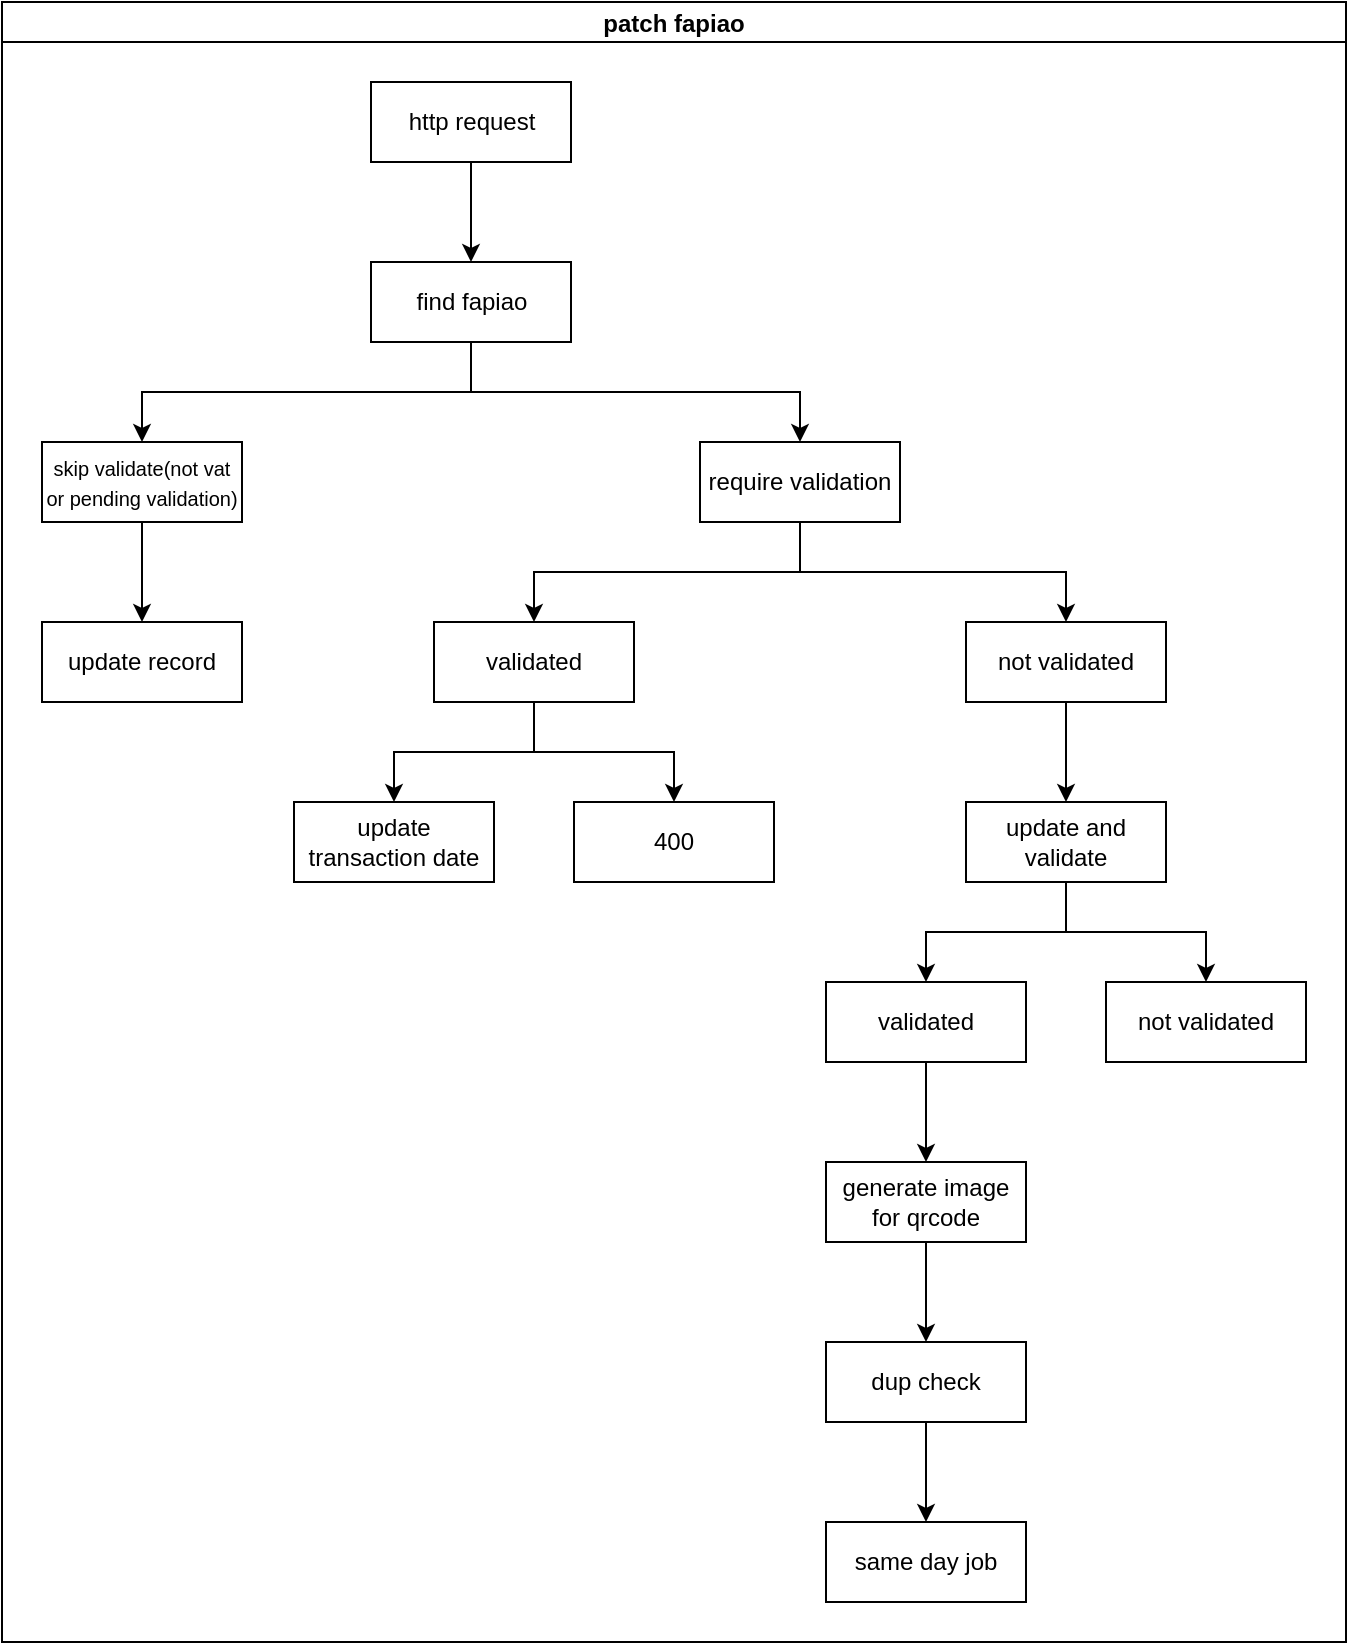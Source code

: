 <mxfile version="16.1.0" type="github">
  <diagram id="DUFXbz61ooDvJr8i2V0J" name="Page-1">
    <mxGraphModel dx="1426" dy="802" grid="1" gridSize="10" guides="1" tooltips="1" connect="1" arrows="1" fold="1" page="1" pageScale="1" pageWidth="850" pageHeight="1100" math="0" shadow="0">
      <root>
        <mxCell id="0" />
        <mxCell id="1" parent="0" />
        <mxCell id="3a-3tXw0doICXs7LY1nJ-1" value="patch fapiao" style="swimlane;startSize=20;horizontal=1;childLayout=treeLayout;horizontalTree=0;resizable=0;containerType=tree;" vertex="1" parent="1">
          <mxGeometry x="140" y="110" width="672" height="820" as="geometry" />
        </mxCell>
        <mxCell id="3a-3tXw0doICXs7LY1nJ-2" value="http request" style="whiteSpace=wrap;html=1;" vertex="1" parent="3a-3tXw0doICXs7LY1nJ-1">
          <mxGeometry x="184.5" y="40" width="100" height="40" as="geometry" />
        </mxCell>
        <mxCell id="3a-3tXw0doICXs7LY1nJ-3" value="find fapiao" style="whiteSpace=wrap;html=1;" vertex="1" parent="3a-3tXw0doICXs7LY1nJ-1">
          <mxGeometry x="184.5" y="130" width="100" height="40" as="geometry" />
        </mxCell>
        <mxCell id="3a-3tXw0doICXs7LY1nJ-4" value="" style="edgeStyle=elbowEdgeStyle;elbow=vertical;html=1;rounded=0;" edge="1" parent="3a-3tXw0doICXs7LY1nJ-1" source="3a-3tXw0doICXs7LY1nJ-2" target="3a-3tXw0doICXs7LY1nJ-3">
          <mxGeometry relative="1" as="geometry" />
        </mxCell>
        <mxCell id="3a-3tXw0doICXs7LY1nJ-9" value="" style="edgeStyle=elbowEdgeStyle;elbow=vertical;html=1;rounded=0;" edge="1" target="3a-3tXw0doICXs7LY1nJ-10" source="3a-3tXw0doICXs7LY1nJ-3" parent="3a-3tXw0doICXs7LY1nJ-1">
          <mxGeometry relative="1" as="geometry">
            <mxPoint x="122.5" y="400" as="sourcePoint" />
          </mxGeometry>
        </mxCell>
        <mxCell id="3a-3tXw0doICXs7LY1nJ-10" value="&lt;font style=&quot;font-size: 10px&quot;&gt;skip validate(not vat or pending validation)&lt;/font&gt;" style="whiteSpace=wrap;html=1;" vertex="1" parent="3a-3tXw0doICXs7LY1nJ-1">
          <mxGeometry x="20" y="220" width="100" height="40" as="geometry" />
        </mxCell>
        <mxCell id="3a-3tXw0doICXs7LY1nJ-13" value="" style="edgeStyle=elbowEdgeStyle;elbow=vertical;html=1;rounded=0;" edge="1" target="3a-3tXw0doICXs7LY1nJ-14" source="3a-3tXw0doICXs7LY1nJ-10" parent="3a-3tXw0doICXs7LY1nJ-1">
          <mxGeometry relative="1" as="geometry">
            <mxPoint x="52.5" y="280" as="sourcePoint" />
          </mxGeometry>
        </mxCell>
        <mxCell id="3a-3tXw0doICXs7LY1nJ-14" value="update record" style="whiteSpace=wrap;html=1;" vertex="1" parent="3a-3tXw0doICXs7LY1nJ-1">
          <mxGeometry x="20" y="310" width="100" height="40" as="geometry" />
        </mxCell>
        <mxCell id="3a-3tXw0doICXs7LY1nJ-17" value="" style="edgeStyle=elbowEdgeStyle;elbow=vertical;html=1;rounded=0;" edge="1" target="3a-3tXw0doICXs7LY1nJ-18" source="3a-3tXw0doICXs7LY1nJ-3" parent="3a-3tXw0doICXs7LY1nJ-1">
          <mxGeometry relative="1" as="geometry">
            <mxPoint x="52.5" y="280" as="sourcePoint" />
          </mxGeometry>
        </mxCell>
        <mxCell id="3a-3tXw0doICXs7LY1nJ-18" value="&lt;font style=&quot;font-size: 12px&quot;&gt;require validation&lt;/font&gt;" style="whiteSpace=wrap;html=1;" vertex="1" parent="3a-3tXw0doICXs7LY1nJ-1">
          <mxGeometry x="349" y="220" width="100" height="40" as="geometry" />
        </mxCell>
        <mxCell id="3a-3tXw0doICXs7LY1nJ-21" value="" style="edgeStyle=elbowEdgeStyle;elbow=vertical;html=1;rounded=0;" edge="1" target="3a-3tXw0doICXs7LY1nJ-22" source="3a-3tXw0doICXs7LY1nJ-18" parent="3a-3tXw0doICXs7LY1nJ-1">
          <mxGeometry relative="1" as="geometry">
            <mxPoint x="122.5" y="280" as="sourcePoint" />
          </mxGeometry>
        </mxCell>
        <mxCell id="3a-3tXw0doICXs7LY1nJ-22" value="&lt;font style=&quot;font-size: 12px&quot;&gt;validated&lt;/font&gt;" style="whiteSpace=wrap;html=1;" vertex="1" parent="3a-3tXw0doICXs7LY1nJ-1">
          <mxGeometry x="216" y="310" width="100" height="40" as="geometry" />
        </mxCell>
        <mxCell id="3a-3tXw0doICXs7LY1nJ-23" value="" style="edgeStyle=elbowEdgeStyle;elbow=vertical;html=1;rounded=0;" edge="1" target="3a-3tXw0doICXs7LY1nJ-24" source="3a-3tXw0doICXs7LY1nJ-18" parent="3a-3tXw0doICXs7LY1nJ-1">
          <mxGeometry relative="1" as="geometry">
            <mxPoint x="192.5" y="370" as="sourcePoint" />
          </mxGeometry>
        </mxCell>
        <mxCell id="3a-3tXw0doICXs7LY1nJ-24" value="&lt;font style=&quot;font-size: 12px&quot;&gt;not validated&lt;/font&gt;" style="whiteSpace=wrap;html=1;" vertex="1" parent="3a-3tXw0doICXs7LY1nJ-1">
          <mxGeometry x="482" y="310" width="100" height="40" as="geometry" />
        </mxCell>
        <mxCell id="3a-3tXw0doICXs7LY1nJ-25" value="" style="edgeStyle=elbowEdgeStyle;elbow=vertical;html=1;rounded=0;" edge="1" target="3a-3tXw0doICXs7LY1nJ-26" source="3a-3tXw0doICXs7LY1nJ-22" parent="3a-3tXw0doICXs7LY1nJ-1">
          <mxGeometry relative="1" as="geometry">
            <mxPoint x="332.5" y="370" as="sourcePoint" />
          </mxGeometry>
        </mxCell>
        <mxCell id="3a-3tXw0doICXs7LY1nJ-26" value="&lt;font style=&quot;font-size: 12px&quot;&gt;update transaction date&lt;/font&gt;" style="whiteSpace=wrap;html=1;" vertex="1" parent="3a-3tXw0doICXs7LY1nJ-1">
          <mxGeometry x="146" y="400" width="100" height="40" as="geometry" />
        </mxCell>
        <mxCell id="3a-3tXw0doICXs7LY1nJ-27" value="" style="edgeStyle=elbowEdgeStyle;elbow=vertical;html=1;rounded=0;" edge="1" target="3a-3tXw0doICXs7LY1nJ-28" source="3a-3tXw0doICXs7LY1nJ-22" parent="3a-3tXw0doICXs7LY1nJ-1">
          <mxGeometry relative="1" as="geometry">
            <mxPoint x="262.5" y="460" as="sourcePoint" />
          </mxGeometry>
        </mxCell>
        <mxCell id="3a-3tXw0doICXs7LY1nJ-28" value="&lt;font style=&quot;font-size: 12px&quot;&gt;400&lt;/font&gt;" style="whiteSpace=wrap;html=1;" vertex="1" parent="3a-3tXw0doICXs7LY1nJ-1">
          <mxGeometry x="286" y="400" width="100" height="40" as="geometry" />
        </mxCell>
        <mxCell id="3a-3tXw0doICXs7LY1nJ-29" value="" style="edgeStyle=elbowEdgeStyle;elbow=vertical;html=1;rounded=0;" edge="1" target="3a-3tXw0doICXs7LY1nJ-30" source="3a-3tXw0doICXs7LY1nJ-24" parent="3a-3tXw0doICXs7LY1nJ-1">
          <mxGeometry relative="1" as="geometry">
            <mxPoint x="521.5" y="370" as="sourcePoint" />
          </mxGeometry>
        </mxCell>
        <mxCell id="3a-3tXw0doICXs7LY1nJ-30" value="&lt;font style=&quot;font-size: 12px&quot;&gt;update and validate&lt;/font&gt;" style="whiteSpace=wrap;html=1;" vertex="1" parent="3a-3tXw0doICXs7LY1nJ-1">
          <mxGeometry x="482" y="400" width="100" height="40" as="geometry" />
        </mxCell>
        <mxCell id="3a-3tXw0doICXs7LY1nJ-31" value="" style="edgeStyle=elbowEdgeStyle;elbow=vertical;html=1;rounded=0;" edge="1" target="3a-3tXw0doICXs7LY1nJ-32" source="3a-3tXw0doICXs7LY1nJ-30" parent="3a-3tXw0doICXs7LY1nJ-1">
          <mxGeometry relative="1" as="geometry">
            <mxPoint x="630" y="460" as="sourcePoint" />
          </mxGeometry>
        </mxCell>
        <mxCell id="3a-3tXw0doICXs7LY1nJ-32" value="&lt;font style=&quot;font-size: 12px&quot;&gt;validated&lt;/font&gt;" style="whiteSpace=wrap;html=1;" vertex="1" parent="3a-3tXw0doICXs7LY1nJ-1">
          <mxGeometry x="412" y="490" width="100" height="40" as="geometry" />
        </mxCell>
        <mxCell id="3a-3tXw0doICXs7LY1nJ-33" value="" style="edgeStyle=elbowEdgeStyle;elbow=vertical;html=1;rounded=0;" edge="1" target="3a-3tXw0doICXs7LY1nJ-34" source="3a-3tXw0doICXs7LY1nJ-30" parent="3a-3tXw0doICXs7LY1nJ-1">
          <mxGeometry relative="1" as="geometry">
            <mxPoint x="630" y="550" as="sourcePoint" />
          </mxGeometry>
        </mxCell>
        <mxCell id="3a-3tXw0doICXs7LY1nJ-34" value="&lt;font style=&quot;font-size: 12px&quot;&gt;not validated&lt;/font&gt;" style="whiteSpace=wrap;html=1;" vertex="1" parent="3a-3tXw0doICXs7LY1nJ-1">
          <mxGeometry x="552" y="490" width="100" height="40" as="geometry" />
        </mxCell>
        <mxCell id="3a-3tXw0doICXs7LY1nJ-35" value="" style="edgeStyle=elbowEdgeStyle;elbow=vertical;html=1;rounded=0;" edge="1" target="3a-3tXw0doICXs7LY1nJ-36" source="3a-3tXw0doICXs7LY1nJ-32" parent="3a-3tXw0doICXs7LY1nJ-1">
          <mxGeometry relative="1" as="geometry">
            <mxPoint x="672" y="550" as="sourcePoint" />
          </mxGeometry>
        </mxCell>
        <mxCell id="3a-3tXw0doICXs7LY1nJ-36" value="&lt;font style=&quot;font-size: 12px&quot;&gt;generate image for qrcode&lt;/font&gt;" style="whiteSpace=wrap;html=1;" vertex="1" parent="3a-3tXw0doICXs7LY1nJ-1">
          <mxGeometry x="412" y="580" width="100" height="40" as="geometry" />
        </mxCell>
        <mxCell id="3a-3tXw0doICXs7LY1nJ-37" value="" style="edgeStyle=elbowEdgeStyle;elbow=vertical;html=1;rounded=0;" edge="1" target="3a-3tXw0doICXs7LY1nJ-38" source="3a-3tXw0doICXs7LY1nJ-36" parent="3a-3tXw0doICXs7LY1nJ-1">
          <mxGeometry relative="1" as="geometry">
            <mxPoint x="602" y="640" as="sourcePoint" />
          </mxGeometry>
        </mxCell>
        <mxCell id="3a-3tXw0doICXs7LY1nJ-38" value="&lt;font style=&quot;font-size: 12px&quot;&gt;dup check&lt;/font&gt;" style="whiteSpace=wrap;html=1;" vertex="1" parent="3a-3tXw0doICXs7LY1nJ-1">
          <mxGeometry x="412" y="670" width="100" height="40" as="geometry" />
        </mxCell>
        <mxCell id="3a-3tXw0doICXs7LY1nJ-39" value="" style="edgeStyle=elbowEdgeStyle;elbow=vertical;html=1;rounded=0;" edge="1" target="3a-3tXw0doICXs7LY1nJ-40" source="3a-3tXw0doICXs7LY1nJ-38" parent="3a-3tXw0doICXs7LY1nJ-1">
          <mxGeometry relative="1" as="geometry">
            <mxPoint x="602" y="730" as="sourcePoint" />
          </mxGeometry>
        </mxCell>
        <mxCell id="3a-3tXw0doICXs7LY1nJ-40" value="&lt;font style=&quot;font-size: 12px&quot;&gt;same day job&lt;/font&gt;" style="whiteSpace=wrap;html=1;" vertex="1" parent="3a-3tXw0doICXs7LY1nJ-1">
          <mxGeometry x="412" y="760" width="100" height="40" as="geometry" />
        </mxCell>
      </root>
    </mxGraphModel>
  </diagram>
</mxfile>
